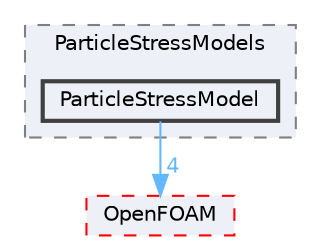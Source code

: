 digraph "src/lagrangian/intermediate/submodels/MPPIC/ParticleStressModels/ParticleStressModel"
{
 // LATEX_PDF_SIZE
  bgcolor="transparent";
  edge [fontname=Helvetica,fontsize=10,labelfontname=Helvetica,labelfontsize=10];
  node [fontname=Helvetica,fontsize=10,shape=box,height=0.2,width=0.4];
  compound=true
  subgraph clusterdir_b12817ec5633b1dd954c47001a1648bb {
    graph [ bgcolor="#edf0f7", pencolor="grey50", label="ParticleStressModels", fontname=Helvetica,fontsize=10 style="filled,dashed", URL="dir_b12817ec5633b1dd954c47001a1648bb.html",tooltip=""]
  dir_b2699fd9d00261356e905cebcf8bb96d [label="ParticleStressModel", fillcolor="#edf0f7", color="grey25", style="filled,bold", URL="dir_b2699fd9d00261356e905cebcf8bb96d.html",tooltip=""];
  }
  dir_c5473ff19b20e6ec4dfe5c310b3778a8 [label="OpenFOAM", fillcolor="#edf0f7", color="red", style="filled,dashed", URL="dir_c5473ff19b20e6ec4dfe5c310b3778a8.html",tooltip=""];
  dir_b2699fd9d00261356e905cebcf8bb96d->dir_c5473ff19b20e6ec4dfe5c310b3778a8 [headlabel="4", labeldistance=1.5 headhref="dir_002805_002695.html" href="dir_002805_002695.html" color="steelblue1" fontcolor="steelblue1"];
}
